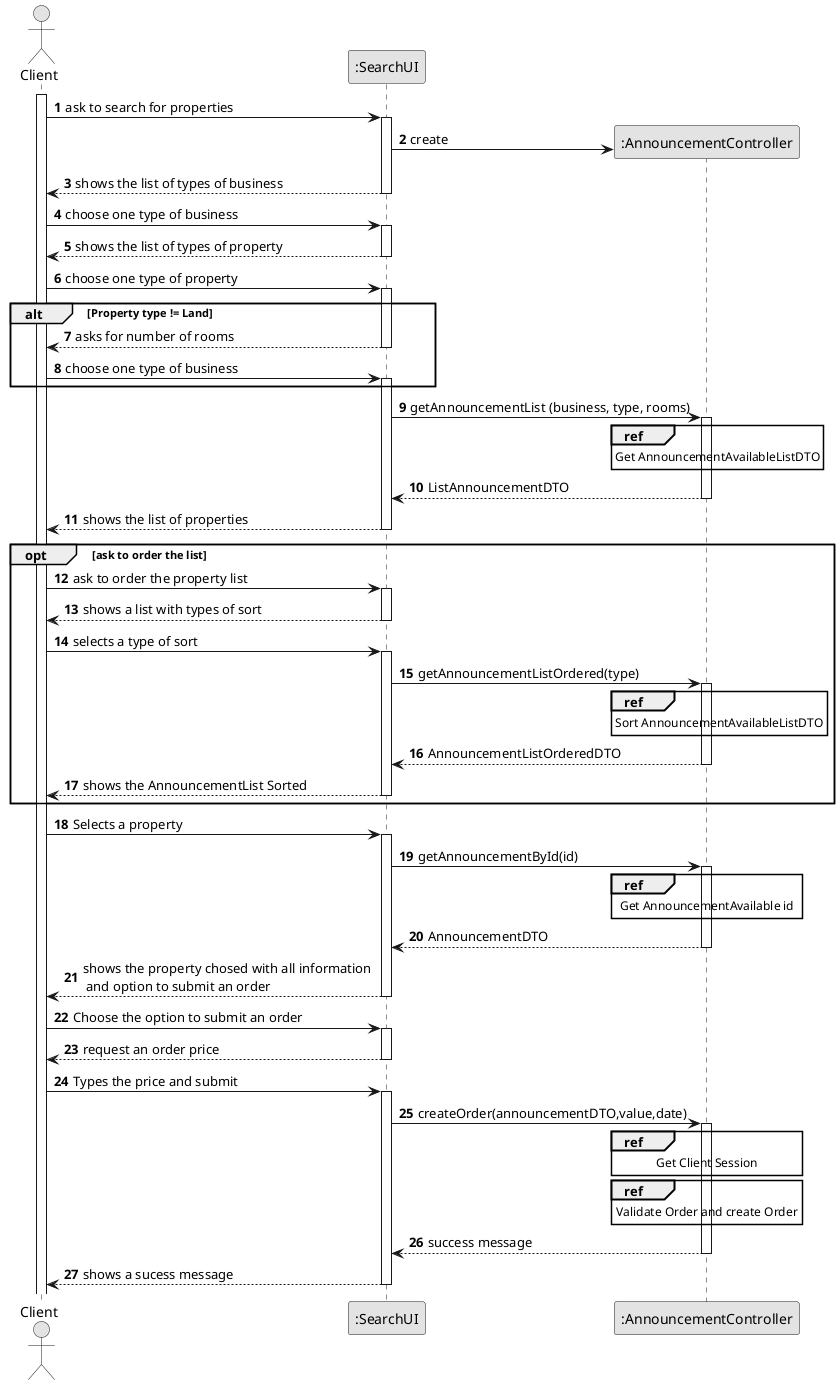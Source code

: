 @startuml
skinparam monochrome true
skinparam packageStyle rectangle
skinparam shadowing false

autonumber

'hide footbox
actor "Client" as client
participant ":SearchUI" as UI
participant ":AnnouncementController" as CTRL

activate client

    client -> UI : ask to search for properties
    activate UI

        UI -> CTRL**:create

    UI --> client: shows the list of types of business
    deactivate

    client -> UI : choose one type of business

    activate UI

    UI --> client: shows the list of types of property
    deactivate UI

    client -> UI : choose one type of property
    activate UI

    alt Property type != Land
        UI --> client: asks for number of rooms
        deactivate UI

        client -> UI : choose one type of business
        activate UI
    end

UI -> CTRL : getAnnouncementList (business, type, rooms)
            activate CTRL

                ref over CTRL
                    Get AnnouncementAvailableListDTO
                end

            CTRL --> UI : ListAnnouncementDTO
            deactivate CTRL



    UI --> client: shows the list of properties
    deactivate UI


    opt ask to order the list

    client -> UI : ask to order the property list
    activate UI

    UI --> client : shows a list with types of sort
    deactivate UI


    client -> UI: selects a type of sort
    activate UI

        UI -> CTRL: getAnnouncementListOrdered(type)


            activate CTRL

                ref over CTRL
                    Sort AnnouncementAvailableListDTO
                end
            CTRL-->UI:AnnouncementListOrderedDTO
    deactivate

    UI --> client: shows the AnnouncementList Sorted
    deactivate

    end
    client -> UI : Selects a property
    activate UI

        UI-> CTRL: getAnnouncementById(id)
            activate CTRL

            ref over CTRL
                Get AnnouncementAvailable id
            end


        CTRL--> UI :AnnouncementDTO
                    deactivate

    UI --> client: shows the property chosed with all information \n and option to submit an order
    deactivate UI

    client -> UI : Choose the option to submit an order
    activate UI

    UI --> client: request an order price
    deactivate UI

    client -> UI : Types the price and submit
        activate UI

    UI->CTRL: createOrder(announcementDTO,value,date)

            activate CTRL
                ref over CTRL
                    Get Client Session
                end

                ref over CTRL
                    Validate Order and create Order
                end


            CTRL-->UI: success message
            deactivate CTRL
        UI --> client : shows a sucess message

    deactivate








@enduml